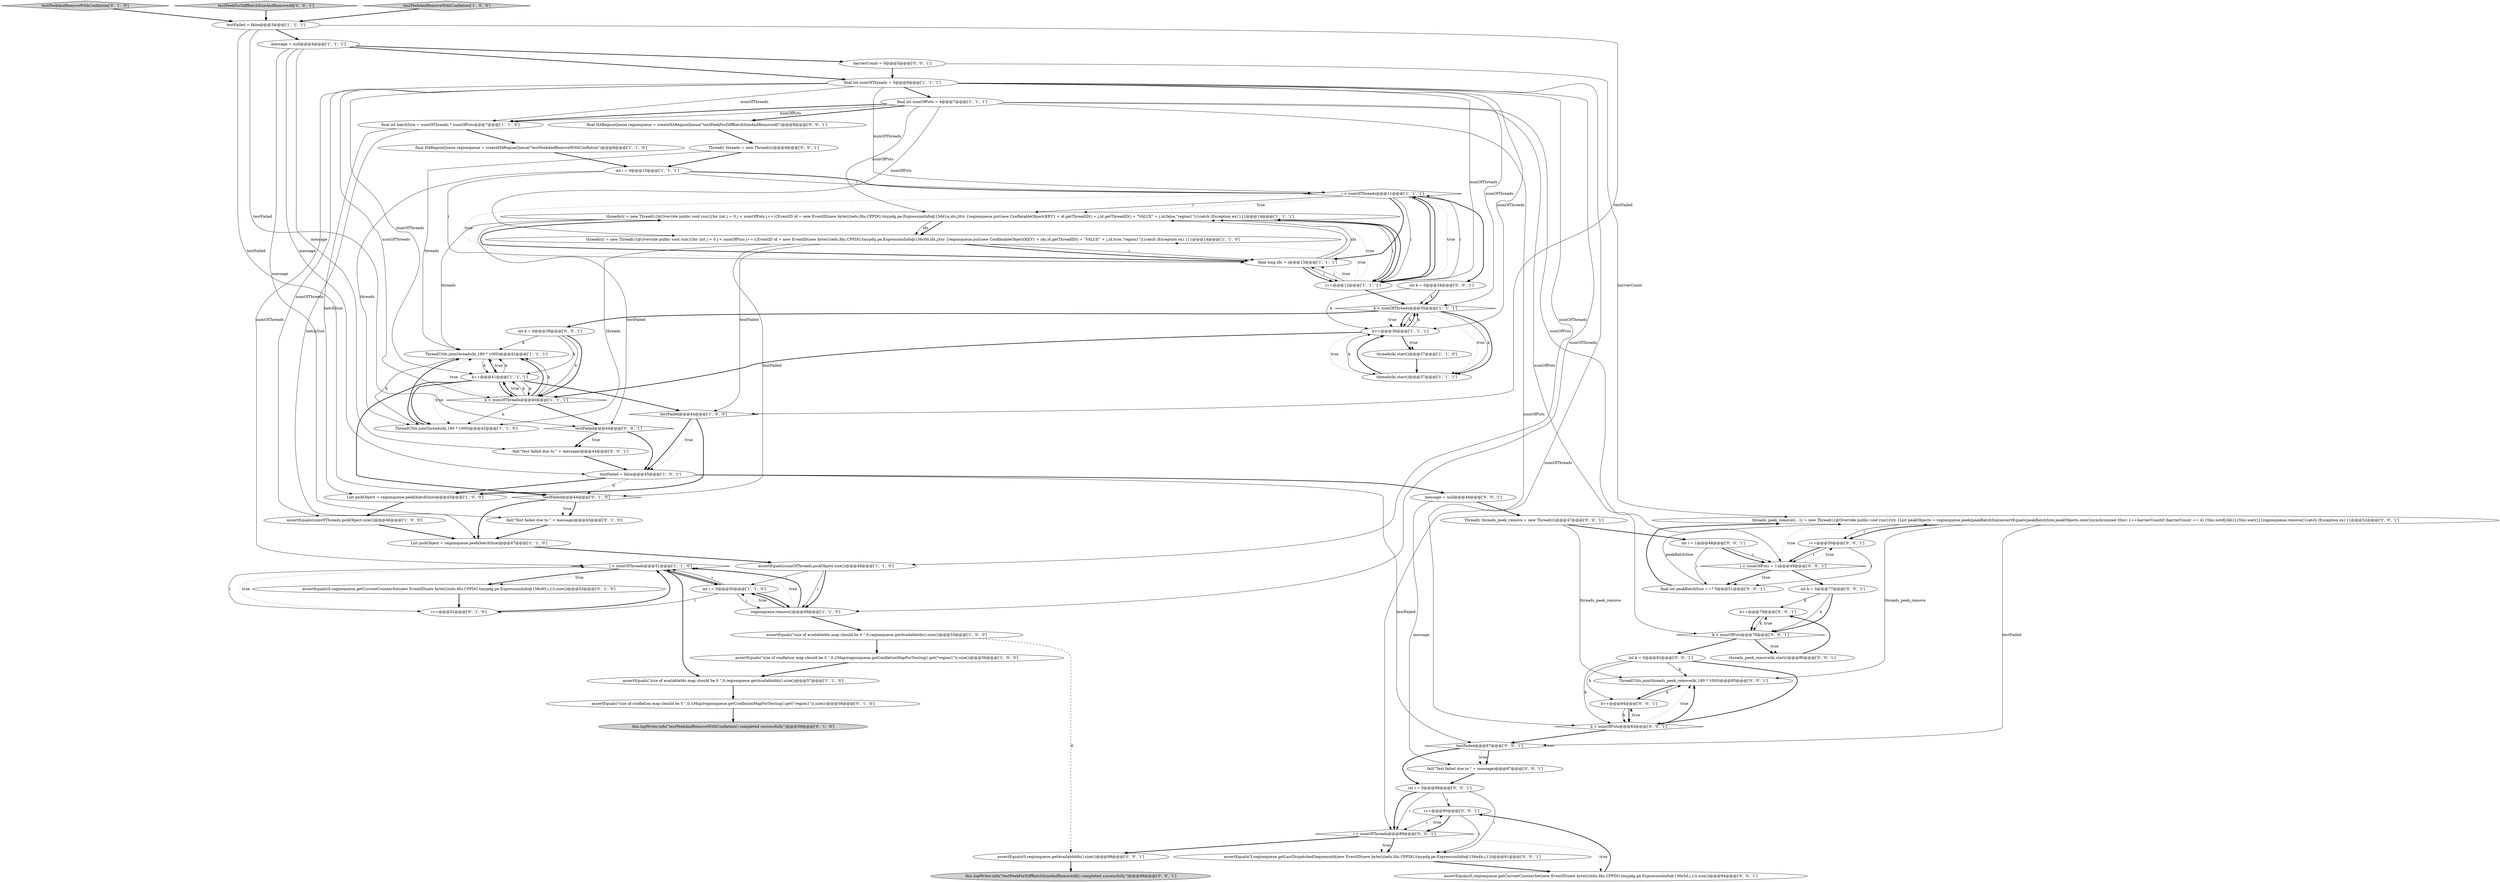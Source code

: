 digraph {
56 [style = filled, label = "int i = 0@@@88@@@['0', '0', '1']", fillcolor = white, shape = ellipse image = "AAA0AAABBB3BBB"];
7 [style = filled, label = "i < numOfThreads@@@51@@@['1', '1', '0']", fillcolor = white, shape = diamond image = "AAA0AAABBB1BBB"];
68 [style = filled, label = "i++@@@90@@@['0', '0', '1']", fillcolor = white, shape = ellipse image = "AAA0AAABBB3BBB"];
42 [style = filled, label = "assertEquals(3,regionqueue.getLastDispatchedSequenceId(new EventID(new byte((((edu.fdu.CPPDG.tinypdg.pe.ExpressionInfo@156e4b,i,1)))@@@91@@@['0', '0', '1']", fillcolor = white, shape = ellipse image = "AAA0AAABBB3BBB"];
40 [style = filled, label = "Thread(( threads_peek_remove = new Thread((((@@@47@@@['0', '0', '1']", fillcolor = white, shape = ellipse image = "AAA0AAABBB3BBB"];
57 [style = filled, label = "barrierCount = 0@@@5@@@['0', '0', '1']", fillcolor = white, shape = ellipse image = "AAA0AAABBB3BBB"];
29 [style = filled, label = "threads(i( = new Thread(){@Override public void run(){for (int j = 0 j < numOfPuts j++){EventID id = new EventID(new byte((((edu.fdu.CPPDG.tinypdg.pe.ExpressionInfo@156d1a,ids,j)try {regionqueue.put(new ConflatableObject(KEY1 + id.getThreadID() + j,id.getThreadID() + \"VALUE\" + j,id,false,\"region1\"))}catch (Exception ex) }}}@@@14@@@['1', '1', '1']", fillcolor = white, shape = ellipse image = "AAA0AAABBB1BBB"];
55 [style = filled, label = "threads_peek_remove(i - 1( = new Thread(){@Override public void run(){try {List peakObjects = regionqueue.peek(peakBatchSize)assertEquals(peakBatchSize,peakObjects.size())synchronized (this) {++barrierCountif (barrierCount == 4) {this.notifyAll()}{this.wait()}}regionqueue.remove()}catch (Exception ex) }}@@@52@@@['0', '0', '1']", fillcolor = white, shape = ellipse image = "AAA0AAABBB3BBB"];
71 [style = filled, label = "k++@@@79@@@['0', '0', '1']", fillcolor = white, shape = ellipse image = "AAA0AAABBB3BBB"];
47 [style = filled, label = "k++@@@84@@@['0', '0', '1']", fillcolor = white, shape = ellipse image = "AAA0AAABBB3BBB"];
3 [style = filled, label = "message = null@@@4@@@['1', '1', '1']", fillcolor = white, shape = ellipse image = "AAA0AAABBB1BBB"];
35 [style = filled, label = "fail(\"Test failed due to \" + message)@@@45@@@['0', '1', '0']", fillcolor = white, shape = ellipse image = "AAA1AAABBB2BBB"];
9 [style = filled, label = "final int batchSize = numOfThreads * numOfPuts@@@7@@@['1', '1', '0']", fillcolor = white, shape = ellipse image = "AAA0AAABBB1BBB"];
39 [style = filled, label = "testFailed@@@44@@@['0', '1', '0']", fillcolor = white, shape = diamond image = "AAA1AAABBB2BBB"];
2 [style = filled, label = "assertEquals(\"size of availableIds map should be 0 \",0,regionqueue.getAvailableIds().size())@@@55@@@['1', '0', '0']", fillcolor = white, shape = ellipse image = "AAA0AAABBB1BBB"];
24 [style = filled, label = "int i = 0@@@10@@@['1', '1', '1']", fillcolor = white, shape = ellipse image = "AAA0AAABBB1BBB"];
49 [style = filled, label = "i < numOfThreads@@@89@@@['0', '0', '1']", fillcolor = white, shape = diamond image = "AAA0AAABBB3BBB"];
41 [style = filled, label = "i < (numOfPuts + 1)@@@49@@@['0', '0', '1']", fillcolor = white, shape = diamond image = "AAA0AAABBB3BBB"];
59 [style = filled, label = "ThreadUtils.join(threads_peek_remove(k(,180 * 1000)@@@85@@@['0', '0', '1']", fillcolor = white, shape = ellipse image = "AAA0AAABBB3BBB"];
17 [style = filled, label = "testFailed = false@@@45@@@['1', '0', '1']", fillcolor = white, shape = ellipse image = "AAA0AAABBB1BBB"];
61 [style = filled, label = "assertEquals(0,regionqueue.getAvailableIds().size())@@@98@@@['0', '0', '1']", fillcolor = white, shape = ellipse image = "AAA0AAABBB3BBB"];
70 [style = filled, label = "message = null@@@46@@@['0', '0', '1']", fillcolor = white, shape = ellipse image = "AAA0AAABBB3BBB"];
21 [style = filled, label = "assertEquals(numOfThreads,pickObject.size())@@@48@@@['1', '1', '0']", fillcolor = white, shape = ellipse image = "AAA0AAABBB1BBB"];
19 [style = filled, label = "i < numOfThreads@@@11@@@['1', '1', '1']", fillcolor = white, shape = diamond image = "AAA0AAABBB1BBB"];
31 [style = filled, label = "List pickObject = regionqueue.peek(batchSize)@@@47@@@['1', '1', '0']", fillcolor = white, shape = ellipse image = "AAA0AAABBB1BBB"];
25 [style = filled, label = "final long ids = i@@@13@@@['1', '1', '1']", fillcolor = white, shape = ellipse image = "AAA0AAABBB1BBB"];
33 [style = filled, label = "testPeekAndRemoveWithConflation['0', '1', '0']", fillcolor = lightgray, shape = diamond image = "AAA0AAABBB2BBB"];
63 [style = filled, label = "int k = 0@@@77@@@['0', '0', '1']", fillcolor = white, shape = ellipse image = "AAA0AAABBB3BBB"];
22 [style = filled, label = "ThreadUtils.join(threads(k(,180 * 1000)@@@42@@@['1', '1', '1']", fillcolor = white, shape = ellipse image = "AAA0AAABBB1BBB"];
48 [style = filled, label = "final HARegionQueue regionqueue = createHARegionQueue(\"testPeekForDiffBatchSizeAndRemoveAll\")@@@8@@@['0', '0', '1']", fillcolor = white, shape = ellipse image = "AAA0AAABBB3BBB"];
0 [style = filled, label = "final int numOfThreads = 5@@@6@@@['1', '1', '1']", fillcolor = white, shape = ellipse image = "AAA0AAABBB1BBB"];
44 [style = filled, label = "Thread(( threads = new Thread((((@@@9@@@['0', '0', '1']", fillcolor = white, shape = ellipse image = "AAA0AAABBB3BBB"];
34 [style = filled, label = "assertEquals(\"size of conflation map should be 0 \",0,((Map)regionqueue.getConflationMapForTesting().get(\"region1\")).size())@@@58@@@['0', '1', '0']", fillcolor = white, shape = ellipse image = "AAA0AAABBB2BBB"];
20 [style = filled, label = "final int numOfPuts = 4@@@7@@@['1', '1', '1']", fillcolor = white, shape = ellipse image = "AAA0AAABBB1BBB"];
13 [style = filled, label = "assertEquals(\"size of availableIds map should be 0 \",0,regionqueue.getAvailableIds().size())@@@57@@@['1', '1', '0']", fillcolor = white, shape = ellipse image = "AAA0AAABBB1BBB"];
58 [style = filled, label = "k < numOfPuts@@@78@@@['0', '0', '1']", fillcolor = white, shape = diamond image = "AAA0AAABBB3BBB"];
64 [style = filled, label = "k < numOfPuts@@@83@@@['0', '0', '1']", fillcolor = white, shape = diamond image = "AAA0AAABBB3BBB"];
6 [style = filled, label = "threads(i( = new Thread(){@Override public void run(){for (int j = 0 j < numOfPuts j++){EventID id = new EventID(new byte((((edu.fdu.CPPDG.tinypdg.pe.ExpressionInfo@156c00,ids,j)try {regionqueue.put(new ConflatableObject(KEY1 + ids,id.getThreadID() + \"VALUE\" + j,id,true,\"region1\"))}catch (Exception ex) }}}@@@14@@@['1', '1', '0']", fillcolor = white, shape = ellipse image = "AAA0AAABBB1BBB"];
1 [style = filled, label = "k < numOfThreads@@@40@@@['1', '1', '1']", fillcolor = white, shape = diamond image = "AAA0AAABBB1BBB"];
8 [style = filled, label = "regionqueue.remove()@@@49@@@['1', '1', '0']", fillcolor = white, shape = ellipse image = "AAA0AAABBB1BBB"];
10 [style = filled, label = "testFailed@@@44@@@['1', '0', '0']", fillcolor = white, shape = diamond image = "AAA0AAABBB1BBB"];
53 [style = filled, label = "final int peakBatchSize = i * 5@@@51@@@['0', '0', '1']", fillcolor = white, shape = ellipse image = "AAA0AAABBB3BBB"];
65 [style = filled, label = "int k = 0@@@39@@@['0', '0', '1']", fillcolor = white, shape = ellipse image = "AAA0AAABBB3BBB"];
27 [style = filled, label = "k < numOfThreads@@@35@@@['1', '1', '1']", fillcolor = white, shape = diamond image = "AAA0AAABBB1BBB"];
60 [style = filled, label = "int k = 0@@@34@@@['0', '0', '1']", fillcolor = white, shape = ellipse image = "AAA0AAABBB3BBB"];
37 [style = filled, label = "i++@@@52@@@['0', '1', '0']", fillcolor = white, shape = ellipse image = "AAA0AAABBB2BBB"];
14 [style = filled, label = "threads(k(.start()@@@37@@@['1', '1', '0']", fillcolor = white, shape = ellipse image = "AAA0AAABBB1BBB"];
38 [style = filled, label = "this.logWriter.info(\"testPeekAndRemoveWithConflation() completed successfully\")@@@59@@@['0', '1', '0']", fillcolor = lightgray, shape = ellipse image = "AAA0AAABBB2BBB"];
5 [style = filled, label = "List pickObject = regionqueue.peek(batchSize)@@@45@@@['1', '0', '0']", fillcolor = white, shape = ellipse image = "AAA0AAABBB1BBB"];
26 [style = filled, label = "testFailed = false@@@3@@@['1', '1', '1']", fillcolor = white, shape = ellipse image = "AAA0AAABBB1BBB"];
12 [style = filled, label = "k++@@@36@@@['1', '1', '1']", fillcolor = white, shape = ellipse image = "AAA0AAABBB1BBB"];
50 [style = filled, label = "fail(\"Test failed due to \" + message)@@@87@@@['0', '0', '1']", fillcolor = white, shape = ellipse image = "AAA0AAABBB3BBB"];
15 [style = filled, label = "assertEquals(\"size of conflation map should be 0 \",0,((Map)regionqueue.getConflationMapForTesting().get(\"region1\")).size())@@@56@@@['1', '0', '0']", fillcolor = white, shape = ellipse image = "AAA0AAABBB1BBB"];
32 [style = filled, label = "ThreadUtils.join(threads(k(,180 * 1000)@@@42@@@['1', '1', '0']", fillcolor = white, shape = ellipse image = "AAA0AAABBB1BBB"];
18 [style = filled, label = "threads(k(.start()@@@37@@@['1', '1', '1']", fillcolor = white, shape = ellipse image = "AAA0AAABBB1BBB"];
23 [style = filled, label = "k++@@@41@@@['1', '1', '1']", fillcolor = white, shape = ellipse image = "AAA0AAABBB1BBB"];
62 [style = filled, label = "testPeekForDiffBatchSizeAndRemoveAll['0', '0', '1']", fillcolor = lightgray, shape = diamond image = "AAA0AAABBB3BBB"];
69 [style = filled, label = "this.logWriter.info(\"testPeekForDiffBatchSizeAndRemoveAll() completed successfully\")@@@99@@@['0', '0', '1']", fillcolor = lightgray, shape = ellipse image = "AAA0AAABBB3BBB"];
11 [style = filled, label = "assertEquals(numOfThreads,pickObject.size())@@@46@@@['1', '0', '0']", fillcolor = white, shape = ellipse image = "AAA0AAABBB1BBB"];
16 [style = filled, label = "testPeekAndRemoveWithConflation['1', '0', '0']", fillcolor = lightgray, shape = diamond image = "AAA0AAABBB1BBB"];
66 [style = filled, label = "fail(\"Test failed due to \" + message)@@@44@@@['0', '0', '1']", fillcolor = white, shape = ellipse image = "AAA0AAABBB3BBB"];
46 [style = filled, label = "int k = 0@@@82@@@['0', '0', '1']", fillcolor = white, shape = ellipse image = "AAA0AAABBB3BBB"];
4 [style = filled, label = "i++@@@12@@@['1', '1', '1']", fillcolor = white, shape = ellipse image = "AAA0AAABBB1BBB"];
51 [style = filled, label = "i++@@@50@@@['0', '0', '1']", fillcolor = white, shape = ellipse image = "AAA0AAABBB3BBB"];
36 [style = filled, label = "assertEquals(0,regionqueue.getCurrentCounterSet(new EventID(new byte((((edu.fdu.CPPDG.tinypdg.pe.ExpressionInfo@156c93,i,1)).size())@@@53@@@['0', '1', '0']", fillcolor = white, shape = ellipse image = "AAA0AAABBB2BBB"];
30 [style = filled, label = "final HARegionQueue regionqueue = createHARegionQueue(\"testPeekAndRemoveWithConflation\")@@@8@@@['1', '1', '0']", fillcolor = white, shape = ellipse image = "AAA0AAABBB1BBB"];
52 [style = filled, label = "int i = 1@@@48@@@['0', '0', '1']", fillcolor = white, shape = ellipse image = "AAA0AAABBB3BBB"];
43 [style = filled, label = "testFailed@@@87@@@['0', '0', '1']", fillcolor = white, shape = diamond image = "AAA0AAABBB3BBB"];
54 [style = filled, label = "threads_peek_remove(k(.start()@@@80@@@['0', '0', '1']", fillcolor = white, shape = ellipse image = "AAA0AAABBB3BBB"];
67 [style = filled, label = "assertEquals(0,regionqueue.getCurrentCounterSet(new EventID(new byte((((edu.fdu.CPPDG.tinypdg.pe.ExpressionInfo@156e5d,i,1)).size())@@@94@@@['0', '0', '1']", fillcolor = white, shape = ellipse image = "AAA0AAABBB3BBB"];
28 [style = filled, label = "int i = 0@@@50@@@['1', '1', '0']", fillcolor = white, shape = ellipse image = "AAA0AAABBB1BBB"];
45 [style = filled, label = "testFailed@@@44@@@['0', '0', '1']", fillcolor = white, shape = diamond image = "AAA0AAABBB3BBB"];
24->19 [style = solid, label="i"];
41->51 [style = dotted, label="true"];
7->28 [style = bold, label=""];
27->18 [style = dotted, label="true"];
37->7 [style = bold, label=""];
12->27 [style = bold, label=""];
23->32 [style = bold, label=""];
6->25 [style = solid, label="i"];
6->32 [style = solid, label="threads"];
21->8 [style = solid, label="i"];
53->55 [style = bold, label=""];
0->12 [style = solid, label="numOfThreads"];
23->10 [style = bold, label=""];
62->26 [style = bold, label=""];
17->70 [style = bold, label=""];
12->1 [style = bold, label=""];
55->59 [style = solid, label="threads_peek_remove"];
3->57 [style = bold, label=""];
3->35 [style = solid, label="message"];
54->71 [style = bold, label=""];
47->64 [style = solid, label="k"];
1->23 [style = bold, label=""];
27->12 [style = dotted, label="true"];
23->32 [style = dotted, label="true"];
9->30 [style = bold, label=""];
13->34 [style = bold, label=""];
4->25 [style = solid, label="i"];
51->53 [style = solid, label="i"];
6->39 [style = solid, label="testFailed"];
27->65 [style = bold, label=""];
71->58 [style = bold, label=""];
34->38 [style = bold, label=""];
7->13 [style = bold, label=""];
7->36 [style = bold, label=""];
42->67 [style = bold, label=""];
0->20 [style = bold, label=""];
41->53 [style = bold, label=""];
0->49 [style = solid, label="numOfThreads"];
29->6 [style = bold, label=""];
4->19 [style = bold, label=""];
0->7 [style = solid, label="numOfThreads"];
19->29 [style = solid, label="i"];
55->51 [style = solid, label="i"];
23->22 [style = dotted, label="true"];
55->43 [style = solid, label="testFailed"];
45->66 [style = dotted, label="true"];
23->1 [style = solid, label="k"];
6->25 [style = bold, label=""];
15->13 [style = bold, label=""];
23->22 [style = solid, label="k"];
12->14 [style = dotted, label="true"];
41->53 [style = dotted, label="true"];
17->39 [style = dashed, label="0"];
28->8 [style = solid, label="i"];
17->43 [style = solid, label="testFailed"];
8->28 [style = dotted, label="true"];
43->50 [style = dotted, label="true"];
57->55 [style = solid, label="barrierCount"];
1->22 [style = bold, label=""];
2->61 [style = dashed, label="0"];
58->71 [style = dotted, label="true"];
10->5 [style = bold, label=""];
20->29 [style = solid, label="numOfPuts"];
45->66 [style = bold, label=""];
63->58 [style = solid, label="k"];
26->45 [style = solid, label="testFailed"];
68->42 [style = solid, label="i"];
65->1 [style = solid, label="k"];
9->31 [style = solid, label="batchSize"];
31->21 [style = bold, label=""];
64->43 [style = bold, label=""];
39->31 [style = bold, label=""];
56->68 [style = solid, label="i"];
24->32 [style = solid, label="threads"];
46->64 [style = solid, label="k"];
68->49 [style = bold, label=""];
60->27 [style = solid, label="k"];
65->22 [style = solid, label="k"];
10->17 [style = bold, label=""];
11->31 [style = bold, label=""];
43->50 [style = bold, label=""];
43->56 [style = bold, label=""];
40->52 [style = bold, label=""];
0->9 [style = solid, label="numOfThreads"];
4->25 [style = dotted, label="true"];
26->39 [style = solid, label="testFailed"];
12->14 [style = bold, label=""];
20->64 [style = solid, label="numOfPuts"];
39->35 [style = bold, label=""];
57->0 [style = bold, label=""];
70->40 [style = bold, label=""];
1->22 [style = solid, label="k"];
28->8 [style = bold, label=""];
63->71 [style = solid, label="k"];
21->8 [style = bold, label=""];
48->44 [style = bold, label=""];
22->23 [style = solid, label="k"];
1->23 [style = dotted, label="true"];
8->2 [style = bold, label=""];
0->8 [style = solid, label="numOfThreads"];
6->10 [style = solid, label="testFailed"];
44->24 [style = bold, label=""];
61->69 [style = bold, label=""];
26->3 [style = bold, label=""];
64->47 [style = dotted, label="true"];
49->42 [style = dotted, label="true"];
29->22 [style = solid, label="threads"];
4->19 [style = solid, label="i"];
29->4 [style = solid, label="i"];
41->55 [style = dotted, label="true"];
68->49 [style = solid, label="i"];
20->6 [style = solid, label="numOfPuts"];
56->49 [style = bold, label=""];
0->21 [style = solid, label="numOfThreads"];
51->41 [style = solid, label="i"];
20->9 [style = solid, label="numOfPuts"];
56->49 [style = solid, label="i"];
0->4 [style = solid, label="numOfThreads"];
9->5 [style = solid, label="batchSize"];
35->31 [style = bold, label=""];
3->17 [style = solid, label="message"];
52->41 [style = solid, label="i"];
65->1 [style = bold, label=""];
40->59 [style = solid, label="threads_peek_remove"];
4->27 [style = bold, label=""];
60->27 [style = bold, label=""];
41->63 [style = bold, label=""];
37->7 [style = solid, label="i"];
60->12 [style = solid, label="k"];
8->7 [style = dotted, label="true"];
59->47 [style = bold, label=""];
67->68 [style = bold, label=""];
1->45 [style = bold, label=""];
19->25 [style = bold, label=""];
7->36 [style = dotted, label="true"];
7->37 [style = dotted, label="true"];
0->11 [style = solid, label="numOfThreads"];
1->32 [style = solid, label="k"];
19->29 [style = dotted, label="true"];
58->54 [style = bold, label=""];
0->1 [style = solid, label="numOfThreads"];
49->42 [style = bold, label=""];
20->58 [style = solid, label="numOfPuts"];
19->4 [style = bold, label=""];
51->41 [style = bold, label=""];
32->22 [style = bold, label=""];
0->19 [style = solid, label="numOfThreads"];
19->25 [style = dotted, label="true"];
64->59 [style = dotted, label="true"];
8->7 [style = bold, label=""];
28->37 [style = solid, label="i"];
24->19 [style = bold, label=""];
20->9 [style = bold, label=""];
29->45 [style = solid, label="testFailed"];
52->53 [style = solid, label="i"];
4->29 [style = dotted, label="true"];
39->35 [style = dotted, label="true"];
66->17 [style = bold, label=""];
50->56 [style = bold, label=""];
63->58 [style = bold, label=""];
0->23 [style = solid, label="numOfThreads"];
0->27 [style = solid, label="numOfThreads"];
24->25 [style = solid, label="i"];
58->54 [style = dotted, label="true"];
65->23 [style = solid, label="k"];
71->58 [style = solid, label="k"];
12->18 [style = dotted, label="true"];
28->7 [style = bold, label=""];
27->18 [style = solid, label="k"];
20->41 [style = solid, label="numOfPuts"];
25->29 [style = bold, label=""];
36->37 [style = bold, label=""];
27->12 [style = bold, label=""];
14->18 [style = bold, label=""];
16->26 [style = bold, label=""];
64->59 [style = bold, label=""];
22->32 [style = solid, label="k"];
23->1 [style = bold, label=""];
1->22 [style = dotted, label="true"];
19->60 [style = bold, label=""];
20->48 [style = bold, label=""];
55->51 [style = bold, label=""];
19->4 [style = solid, label="i"];
23->39 [style = bold, label=""];
29->4 [style = bold, label=""];
53->55 [style = solid, label="peakBatchSize"];
1->23 [style = solid, label="k"];
28->7 [style = solid, label="i"];
18->12 [style = solid, label="k"];
46->64 [style = bold, label=""];
47->64 [style = bold, label=""];
58->46 [style = bold, label=""];
44->22 [style = solid, label="threads"];
19->4 [style = dotted, label="true"];
25->4 [style = bold, label=""];
46->47 [style = solid, label="k"];
5->11 [style = bold, label=""];
25->4 [style = solid, label="i"];
3->0 [style = bold, label=""];
52->41 [style = bold, label=""];
3->66 [style = solid, label="message"];
8->28 [style = bold, label=""];
25->29 [style = solid, label="i"];
25->29 [style = solid, label="ids"];
45->17 [style = bold, label=""];
46->59 [style = solid, label="k"];
27->18 [style = bold, label=""];
21->28 [style = solid, label="i"];
26->10 [style = solid, label="testFailed"];
18->12 [style = bold, label=""];
22->23 [style = bold, label=""];
70->50 [style = solid, label="message"];
10->17 [style = dotted, label="true"];
4->29 [style = bold, label=""];
12->27 [style = solid, label="k"];
4->6 [style = dotted, label="true"];
49->68 [style = dotted, label="true"];
29->6 [style = solid, label="ids"];
49->61 [style = bold, label=""];
30->24 [style = bold, label=""];
17->5 [style = bold, label=""];
2->15 [style = bold, label=""];
27->12 [style = solid, label="k"];
56->42 [style = solid, label="i"];
33->26 [style = bold, label=""];
49->67 [style = dotted, label="true"];
47->59 [style = solid, label="k"];
}

